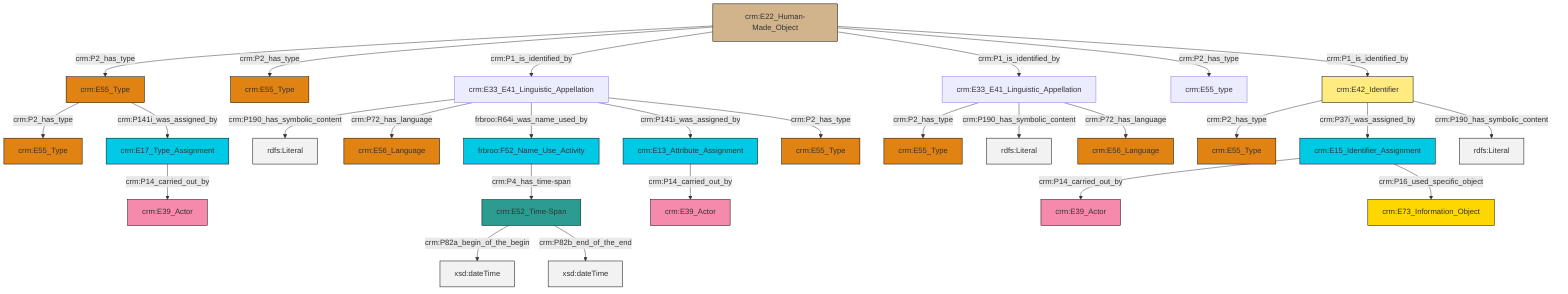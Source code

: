 graph TD
classDef Literal fill:#f2f2f2,stroke:#000000;
classDef CRM_Entity fill:#FFFFFF,stroke:#000000;
classDef Temporal_Entity fill:#00C9E6, stroke:#000000;
classDef Type fill:#E18312, stroke:#000000;
classDef Time-Span fill:#2C9C91, stroke:#000000;
classDef Appellation fill:#FFEB7F, stroke:#000000;
classDef Place fill:#008836, stroke:#000000;
classDef Persistent_Item fill:#B266B2, stroke:#000000;
classDef Conceptual_Object fill:#FFD700, stroke:#000000;
classDef Physical_Thing fill:#D2B48C, stroke:#000000;
classDef Actor fill:#f58aad, stroke:#000000;
classDef PC_Classes fill:#4ce600, stroke:#000000;
classDef Multi fill:#cccccc,stroke:#000000;

4["crm:E33_E41_Linguistic_Appellation"]:::Default -->|crm:P190_has_symbolic_content| 5[rdfs:Literal]:::Literal
8["crm:E52_Time-Span"]:::Time-Span -->|crm:P82a_begin_of_the_begin| 9[xsd:dateTime]:::Literal
12["crm:E55_Type"]:::Type -->|crm:P2_has_type| 13["crm:E55_Type"]:::Type
2["frbroo:F52_Name_Use_Activity"]:::Temporal_Entity -->|crm:P4_has_time-span| 8["crm:E52_Time-Span"]:::Time-Span
4["crm:E33_E41_Linguistic_Appellation"]:::Default -->|crm:P72_has_language| 0["crm:E56_Language"]:::Type
12["crm:E55_Type"]:::Type -->|crm:P141i_was_assigned_by| 17["crm:E17_Type_Assignment"]:::Temporal_Entity
14["crm:E33_E41_Linguistic_Appellation"]:::Default -->|crm:P2_has_type| 18["crm:E55_Type"]:::Type
10["crm:E22_Human-Made_Object"]:::Physical_Thing -->|crm:P2_has_type| 12["crm:E55_Type"]:::Type
10["crm:E22_Human-Made_Object"]:::Physical_Thing -->|crm:P2_has_type| 21["crm:E55_Type"]:::Type
4["crm:E33_E41_Linguistic_Appellation"]:::Default -->|frbroo:R64i_was_name_used_by| 2["frbroo:F52_Name_Use_Activity"]:::Temporal_Entity
14["crm:E33_E41_Linguistic_Appellation"]:::Default -->|crm:P190_has_symbolic_content| 22[rdfs:Literal]:::Literal
6["crm:E42_Identifier"]:::Appellation -->|crm:P2_has_type| 23["crm:E55_Type"]:::Type
4["crm:E33_E41_Linguistic_Appellation"]:::Default -->|crm:P141i_was_assigned_by| 19["crm:E13_Attribute_Assignment"]:::Temporal_Entity
10["crm:E22_Human-Made_Object"]:::Physical_Thing -->|crm:P1_is_identified_by| 4["crm:E33_E41_Linguistic_Appellation"]:::Default
19["crm:E13_Attribute_Assignment"]:::Temporal_Entity -->|crm:P14_carried_out_by| 26["crm:E39_Actor"]:::Actor
17["crm:E17_Type_Assignment"]:::Temporal_Entity -->|crm:P14_carried_out_by| 27["crm:E39_Actor"]:::Actor
8["crm:E52_Time-Span"]:::Time-Span -->|crm:P82b_end_of_the_end| 30[xsd:dateTime]:::Literal
6["crm:E42_Identifier"]:::Appellation -->|crm:P37i_was_assigned_by| 35["crm:E15_Identifier_Assignment"]:::Temporal_Entity
10["crm:E22_Human-Made_Object"]:::Physical_Thing -->|crm:P1_is_identified_by| 14["crm:E33_E41_Linguistic_Appellation"]:::Default
4["crm:E33_E41_Linguistic_Appellation"]:::Default -->|crm:P2_has_type| 28["crm:E55_Type"]:::Type
6["crm:E42_Identifier"]:::Appellation -->|crm:P190_has_symbolic_content| 44[rdfs:Literal]:::Literal
14["crm:E33_E41_Linguistic_Appellation"]:::Default -->|crm:P72_has_language| 45["crm:E56_Language"]:::Type
10["crm:E22_Human-Made_Object"]:::Physical_Thing -->|crm:P2_has_type| 38["crm:E55_type"]:::Default
35["crm:E15_Identifier_Assignment"]:::Temporal_Entity -->|crm:P14_carried_out_by| 40["crm:E39_Actor"]:::Actor
10["crm:E22_Human-Made_Object"]:::Physical_Thing -->|crm:P1_is_identified_by| 6["crm:E42_Identifier"]:::Appellation
35["crm:E15_Identifier_Assignment"]:::Temporal_Entity -->|crm:P16_used_specific_object| 32["crm:E73_Information_Object"]:::Conceptual_Object